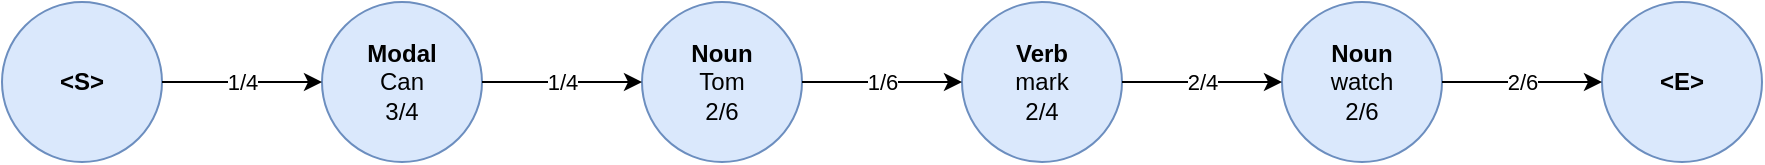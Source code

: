 <mxfile version="19.0.1" type="device"><diagram id="FsMoePQM0eJK6s18lT4w" name="Page-1"><mxGraphModel dx="1038" dy="539" grid="1" gridSize="10" guides="1" tooltips="1" connect="1" arrows="1" fold="1" page="1" pageScale="1" pageWidth="850" pageHeight="1100" math="0" shadow="0"><root><mxCell id="0"/><mxCell id="1" parent="0"/><mxCell id="MNhU7mj4GeLFbtSIw-Ph-1" value="&lt;b&gt;&amp;lt;S&amp;gt;&lt;/b&gt;" style="ellipse;whiteSpace=wrap;html=1;aspect=fixed;fillColor=#dae8fc;strokeColor=#6c8ebf;" vertex="1" parent="1"><mxGeometry x="80" y="160" width="80" height="80" as="geometry"/></mxCell><mxCell id="MNhU7mj4GeLFbtSIw-Ph-2" value="&lt;b&gt;Modal&lt;/b&gt;&lt;br&gt;Can&lt;br&gt;3/4" style="ellipse;whiteSpace=wrap;html=1;aspect=fixed;fillColor=#dae8fc;strokeColor=#6c8ebf;" vertex="1" parent="1"><mxGeometry x="240" y="160" width="80" height="80" as="geometry"/></mxCell><mxCell id="MNhU7mj4GeLFbtSIw-Ph-3" value="&lt;b&gt;Noun&lt;/b&gt;&lt;br&gt;Tom&lt;br&gt;2/6" style="ellipse;whiteSpace=wrap;html=1;aspect=fixed;fillColor=#dae8fc;strokeColor=#6c8ebf;" vertex="1" parent="1"><mxGeometry x="400" y="160" width="80" height="80" as="geometry"/></mxCell><mxCell id="MNhU7mj4GeLFbtSIw-Ph-4" value="&lt;b&gt;Verb&lt;/b&gt;&lt;br&gt;mark&lt;br&gt;2/4" style="ellipse;whiteSpace=wrap;html=1;aspect=fixed;fillColor=#dae8fc;strokeColor=#6c8ebf;" vertex="1" parent="1"><mxGeometry x="560" y="160" width="80" height="80" as="geometry"/></mxCell><mxCell id="MNhU7mj4GeLFbtSIw-Ph-5" value="&lt;b&gt;Noun&lt;/b&gt;&lt;br&gt;watch&lt;br&gt;2/6" style="ellipse;whiteSpace=wrap;html=1;aspect=fixed;fillColor=#dae8fc;strokeColor=#6c8ebf;" vertex="1" parent="1"><mxGeometry x="720" y="160" width="80" height="80" as="geometry"/></mxCell><mxCell id="MNhU7mj4GeLFbtSIw-Ph-6" value="&lt;b&gt;&amp;lt;E&amp;gt;&lt;/b&gt;" style="ellipse;whiteSpace=wrap;html=1;aspect=fixed;fillColor=#dae8fc;strokeColor=#6c8ebf;" vertex="1" parent="1"><mxGeometry x="880" y="160" width="80" height="80" as="geometry"/></mxCell><mxCell id="MNhU7mj4GeLFbtSIw-Ph-7" value="1/4" style="endArrow=classic;html=1;rounded=0;exitX=1;exitY=0.5;exitDx=0;exitDy=0;entryX=0;entryY=0.5;entryDx=0;entryDy=0;" edge="1" parent="1" source="MNhU7mj4GeLFbtSIw-Ph-1" target="MNhU7mj4GeLFbtSIw-Ph-2"><mxGeometry width="50" height="50" relative="1" as="geometry"><mxPoint x="490" y="260" as="sourcePoint"/><mxPoint x="540" y="210" as="targetPoint"/></mxGeometry></mxCell><mxCell id="MNhU7mj4GeLFbtSIw-Ph-8" value="1/4" style="endArrow=classic;html=1;rounded=0;exitX=1;exitY=0.5;exitDx=0;exitDy=0;entryX=0;entryY=0.5;entryDx=0;entryDy=0;" edge="1" parent="1" source="MNhU7mj4GeLFbtSIw-Ph-2" target="MNhU7mj4GeLFbtSIw-Ph-3"><mxGeometry width="50" height="50" relative="1" as="geometry"><mxPoint x="490" y="260" as="sourcePoint"/><mxPoint x="400" y="200" as="targetPoint"/></mxGeometry></mxCell><mxCell id="MNhU7mj4GeLFbtSIw-Ph-9" value="1/6" style="endArrow=classic;html=1;rounded=0;exitX=1;exitY=0.5;exitDx=0;exitDy=0;entryX=0;entryY=0.5;entryDx=0;entryDy=0;" edge="1" parent="1" source="MNhU7mj4GeLFbtSIw-Ph-3" target="MNhU7mj4GeLFbtSIw-Ph-4"><mxGeometry width="50" height="50" relative="1" as="geometry"><mxPoint x="490" y="260" as="sourcePoint"/><mxPoint x="540" y="210" as="targetPoint"/></mxGeometry></mxCell><mxCell id="MNhU7mj4GeLFbtSIw-Ph-10" value="2/4" style="endArrow=classic;html=1;rounded=0;exitX=1;exitY=0.5;exitDx=0;exitDy=0;entryX=0;entryY=0.5;entryDx=0;entryDy=0;" edge="1" parent="1" source="MNhU7mj4GeLFbtSIw-Ph-4" target="MNhU7mj4GeLFbtSIw-Ph-5"><mxGeometry width="50" height="50" relative="1" as="geometry"><mxPoint x="490" y="260" as="sourcePoint"/><mxPoint x="540" y="210" as="targetPoint"/></mxGeometry></mxCell><mxCell id="MNhU7mj4GeLFbtSIw-Ph-11" value="2/6" style="endArrow=classic;html=1;rounded=0;exitX=1;exitY=0.5;exitDx=0;exitDy=0;entryX=0;entryY=0.5;entryDx=0;entryDy=0;" edge="1" parent="1" source="MNhU7mj4GeLFbtSIw-Ph-5" target="MNhU7mj4GeLFbtSIw-Ph-6"><mxGeometry width="50" height="50" relative="1" as="geometry"><mxPoint x="490" y="260" as="sourcePoint"/><mxPoint x="540" y="210" as="targetPoint"/></mxGeometry></mxCell></root></mxGraphModel></diagram></mxfile>